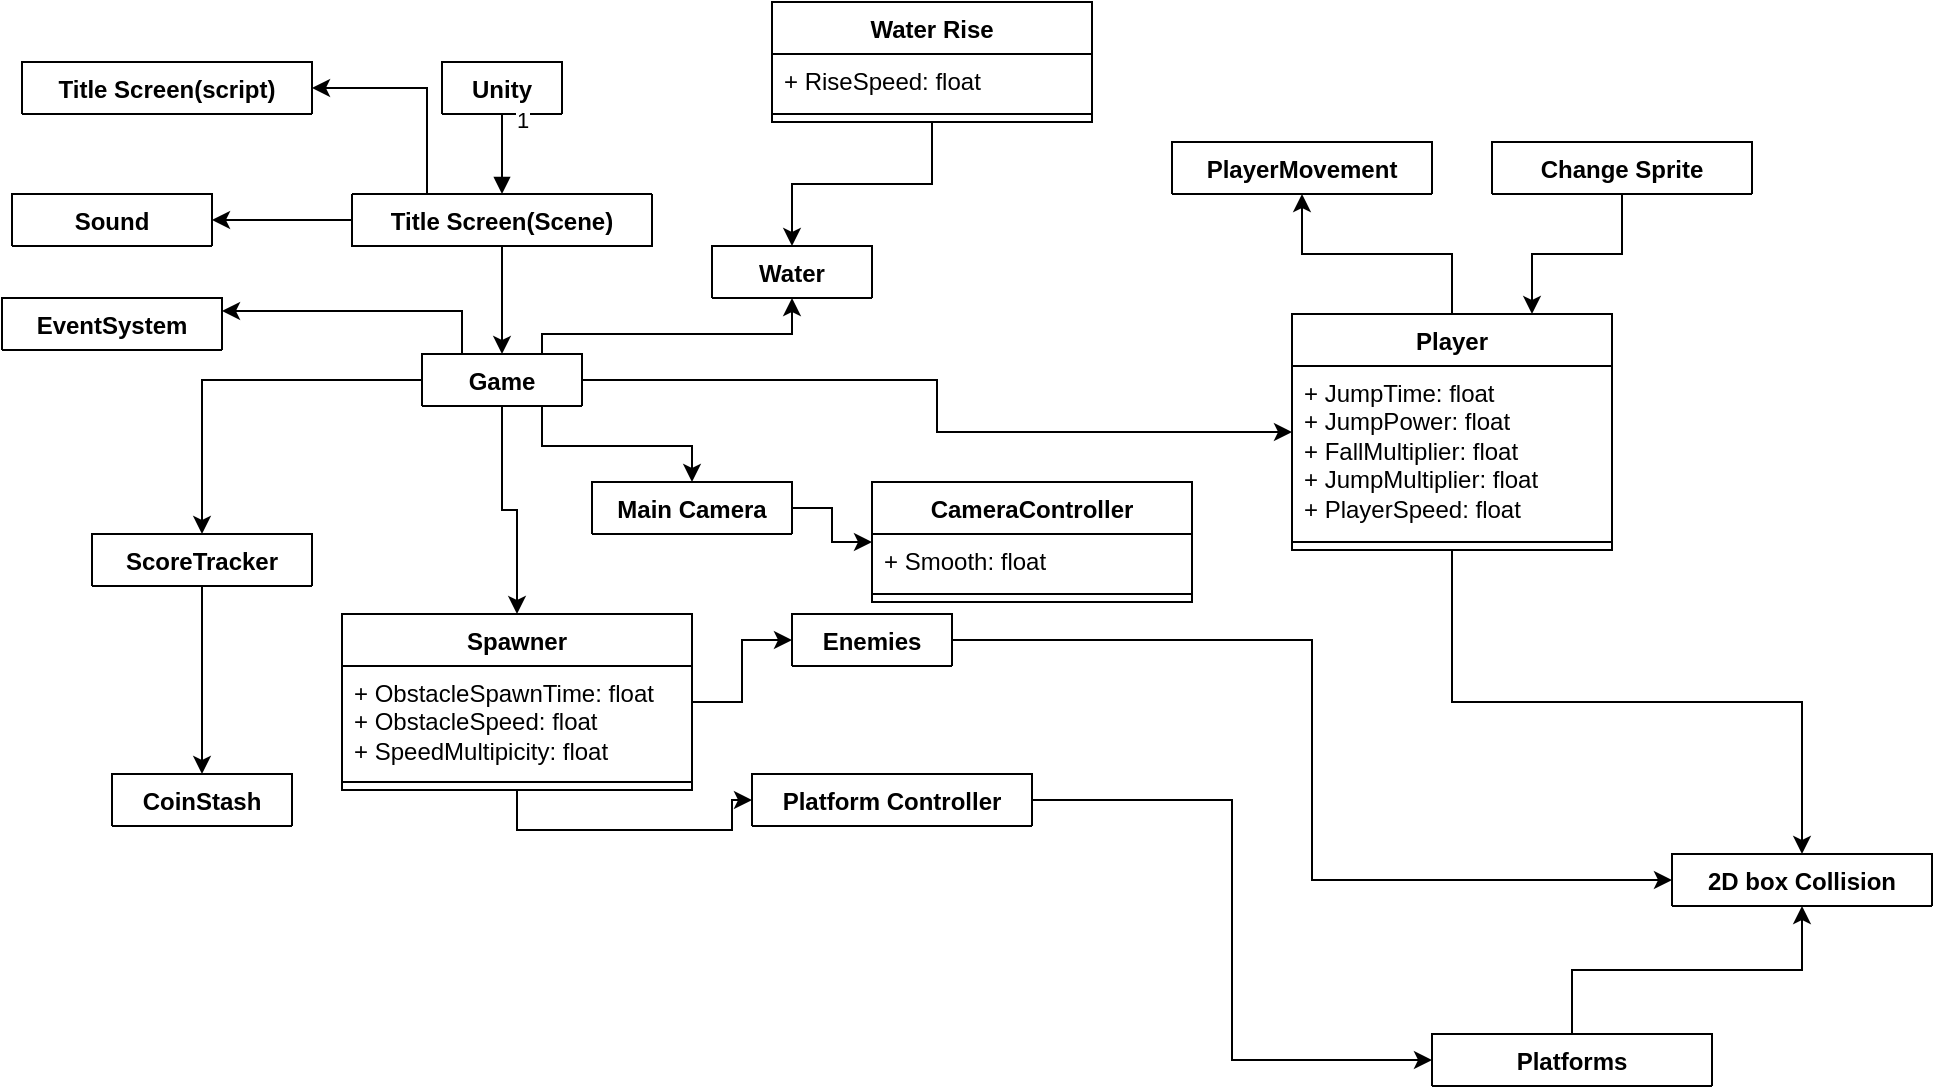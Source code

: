 <mxfile version="24.0.1" type="onedrive">
  <diagram name="Page-1" id="2w7vg5bwMqIUjHdiFem5">
    <mxGraphModel grid="1" page="1" gridSize="10" guides="1" tooltips="1" connect="1" arrows="1" fold="1" pageScale="1" pageWidth="850" pageHeight="1100" math="0" shadow="0">
      <root>
        <mxCell id="0" />
        <mxCell id="1" parent="0" />
        <mxCell id="2BCJGqaNzl7uD9SpwbzM-5" value="Unity" style="swimlane;fontStyle=1;align=center;verticalAlign=top;childLayout=stackLayout;horizontal=1;startSize=26;horizontalStack=0;resizeParent=1;resizeParentMax=0;resizeLast=0;collapsible=1;marginBottom=0;" collapsed="1" vertex="1" parent="1">
          <mxGeometry x="235" y="24" width="60" height="26" as="geometry">
            <mxRectangle x="235" y="24" width="160" height="86" as="alternateBounds" />
          </mxGeometry>
        </mxCell>
        <mxCell id="2BCJGqaNzl7uD9SpwbzM-6" value="+ field: type" style="text;strokeColor=none;fillColor=none;align=left;verticalAlign=top;spacingLeft=4;spacingRight=4;overflow=hidden;rotatable=0;points=[[0,0.5],[1,0.5]];portConstraint=eastwest;" vertex="1" parent="2BCJGqaNzl7uD9SpwbzM-5">
          <mxGeometry y="26" width="160" height="26" as="geometry" />
        </mxCell>
        <mxCell id="2BCJGqaNzl7uD9SpwbzM-7" value="" style="line;strokeWidth=1;fillColor=none;align=left;verticalAlign=middle;spacingTop=-1;spacingLeft=3;spacingRight=3;rotatable=0;labelPosition=right;points=[];portConstraint=eastwest;" vertex="1" parent="2BCJGqaNzl7uD9SpwbzM-5">
          <mxGeometry y="52" width="160" height="8" as="geometry" />
        </mxCell>
        <mxCell id="2BCJGqaNzl7uD9SpwbzM-8" value="+ method(type): type" style="text;strokeColor=none;fillColor=none;align=left;verticalAlign=top;spacingLeft=4;spacingRight=4;overflow=hidden;rotatable=0;points=[[0,0.5],[1,0.5]];portConstraint=eastwest;" vertex="1" parent="2BCJGqaNzl7uD9SpwbzM-5">
          <mxGeometry y="60" width="160" height="26" as="geometry" />
        </mxCell>
        <mxCell id="F0QiSlCeJy2ZY8RC8an7-10" value="CoinStash" style="swimlane;fontStyle=1;align=center;verticalAlign=top;childLayout=stackLayout;horizontal=1;startSize=26;horizontalStack=0;resizeParent=1;resizeParentMax=0;resizeLast=0;collapsible=1;marginBottom=0;whiteSpace=wrap;html=1;" collapsed="1" vertex="1" parent="1">
          <mxGeometry x="70" y="380" width="90" height="26" as="geometry">
            <mxRectangle x="10" y="440" width="160" height="86" as="alternateBounds" />
          </mxGeometry>
        </mxCell>
        <mxCell id="F0QiSlCeJy2ZY8RC8an7-11" value="+ field: type" style="text;strokeColor=none;fillColor=none;align=left;verticalAlign=top;spacingLeft=4;spacingRight=4;overflow=hidden;rotatable=0;points=[[0,0.5],[1,0.5]];portConstraint=eastwest;whiteSpace=wrap;html=1;" vertex="1" parent="F0QiSlCeJy2ZY8RC8an7-10">
          <mxGeometry y="26" width="160" height="26" as="geometry" />
        </mxCell>
        <mxCell id="F0QiSlCeJy2ZY8RC8an7-12" value="" style="line;strokeWidth=1;fillColor=none;align=left;verticalAlign=middle;spacingTop=-1;spacingLeft=3;spacingRight=3;rotatable=0;labelPosition=right;points=[];portConstraint=eastwest;strokeColor=inherit;" vertex="1" parent="F0QiSlCeJy2ZY8RC8an7-10">
          <mxGeometry y="52" width="160" height="8" as="geometry" />
        </mxCell>
        <mxCell id="F0QiSlCeJy2ZY8RC8an7-13" value="+ method(type): type" style="text;strokeColor=none;fillColor=none;align=left;verticalAlign=top;spacingLeft=4;spacingRight=4;overflow=hidden;rotatable=0;points=[[0,0.5],[1,0.5]];portConstraint=eastwest;whiteSpace=wrap;html=1;" vertex="1" parent="F0QiSlCeJy2ZY8RC8an7-10">
          <mxGeometry y="60" width="160" height="26" as="geometry" />
        </mxCell>
        <mxCell id="2BCJGqaNzl7uD9SpwbzM-49" style="edgeStyle=orthogonalEdgeStyle;rounded=0;orthogonalLoop=1;jettySize=auto;html=1;exitX=0.5;exitY=1;exitDx=0;exitDy=0;entryX=0.5;entryY=0;entryDx=0;entryDy=0;" edge="1" parent="1" source="F0QiSlCeJy2ZY8RC8an7-14" target="F0QiSlCeJy2ZY8RC8an7-10">
          <mxGeometry relative="1" as="geometry" />
        </mxCell>
        <mxCell id="F0QiSlCeJy2ZY8RC8an7-14" value="ScoreTracker" style="swimlane;fontStyle=1;align=center;verticalAlign=top;childLayout=stackLayout;horizontal=1;startSize=26;horizontalStack=0;resizeParent=1;resizeParentMax=0;resizeLast=0;collapsible=1;marginBottom=0;whiteSpace=wrap;html=1;" collapsed="1" vertex="1" parent="1">
          <mxGeometry x="60" y="260" width="110" height="26" as="geometry">
            <mxRectangle x="10" y="300" width="160" height="86" as="alternateBounds" />
          </mxGeometry>
        </mxCell>
        <mxCell id="F0QiSlCeJy2ZY8RC8an7-15" value="+ field: type" style="text;strokeColor=none;fillColor=none;align=left;verticalAlign=top;spacingLeft=4;spacingRight=4;overflow=hidden;rotatable=0;points=[[0,0.5],[1,0.5]];portConstraint=eastwest;whiteSpace=wrap;html=1;" vertex="1" parent="F0QiSlCeJy2ZY8RC8an7-14">
          <mxGeometry y="26" width="160" height="26" as="geometry" />
        </mxCell>
        <mxCell id="F0QiSlCeJy2ZY8RC8an7-16" value="" style="line;strokeWidth=1;fillColor=none;align=left;verticalAlign=middle;spacingTop=-1;spacingLeft=3;spacingRight=3;rotatable=0;labelPosition=right;points=[];portConstraint=eastwest;strokeColor=inherit;" vertex="1" parent="F0QiSlCeJy2ZY8RC8an7-14">
          <mxGeometry y="52" width="160" height="8" as="geometry" />
        </mxCell>
        <mxCell id="F0QiSlCeJy2ZY8RC8an7-17" value="+ method(type): type" style="text;strokeColor=none;fillColor=none;align=left;verticalAlign=top;spacingLeft=4;spacingRight=4;overflow=hidden;rotatable=0;points=[[0,0.5],[1,0.5]];portConstraint=eastwest;whiteSpace=wrap;html=1;" vertex="1" parent="F0QiSlCeJy2ZY8RC8an7-14">
          <mxGeometry y="60" width="160" height="26" as="geometry" />
        </mxCell>
        <mxCell id="E0CtjlFcpj9ViMCeEgzV-5" style="edgeStyle=orthogonalEdgeStyle;rounded=0;orthogonalLoop=1;jettySize=auto;html=1;exitX=0.5;exitY=1;exitDx=0;exitDy=0;entryX=0;entryY=0.5;entryDx=0;entryDy=0;" edge="1" parent="1" source="F0QiSlCeJy2ZY8RC8an7-18" target="E0CtjlFcpj9ViMCeEgzV-1">
          <mxGeometry relative="1" as="geometry" />
        </mxCell>
        <mxCell id="E0CtjlFcpj9ViMCeEgzV-7" style="edgeStyle=orthogonalEdgeStyle;rounded=0;orthogonalLoop=1;jettySize=auto;html=1;exitX=1;exitY=0.5;exitDx=0;exitDy=0;entryX=0;entryY=0.5;entryDx=0;entryDy=0;" edge="1" parent="1" source="F0QiSlCeJy2ZY8RC8an7-18" target="2BCJGqaNzl7uD9SpwbzM-38">
          <mxGeometry relative="1" as="geometry" />
        </mxCell>
        <mxCell id="F0QiSlCeJy2ZY8RC8an7-18" value="Spawner" style="swimlane;fontStyle=1;align=center;verticalAlign=top;childLayout=stackLayout;horizontal=1;startSize=26;horizontalStack=0;resizeParent=1;resizeParentMax=0;resizeLast=0;collapsible=1;marginBottom=0;whiteSpace=wrap;html=1;" vertex="1" parent="1">
          <mxGeometry x="185" y="300" width="175" height="88" as="geometry">
            <mxRectangle x="230" y="320" width="70" height="26" as="alternateBounds" />
          </mxGeometry>
        </mxCell>
        <mxCell id="F0QiSlCeJy2ZY8RC8an7-19" value="+ ObstacleSpawnTime: float&lt;div&gt;+ ObstacleSpeed&lt;span style=&quot;background-color: initial;&quot;&gt;: float&lt;/span&gt;&lt;br&gt;&lt;/div&gt;&lt;div&gt;+ SpeedMultipicity&lt;span style=&quot;background-color: initial;&quot;&gt;: float&lt;/span&gt;&lt;br&gt;&lt;/div&gt;" style="text;strokeColor=none;fillColor=none;align=left;verticalAlign=top;spacingLeft=4;spacingRight=4;overflow=hidden;rotatable=0;points=[[0,0.5],[1,0.5]];portConstraint=eastwest;whiteSpace=wrap;html=1;" vertex="1" parent="F0QiSlCeJy2ZY8RC8an7-18">
          <mxGeometry y="26" width="175" height="54" as="geometry" />
        </mxCell>
        <mxCell id="F0QiSlCeJy2ZY8RC8an7-20" value="" style="line;strokeWidth=1;fillColor=none;align=left;verticalAlign=middle;spacingTop=-1;spacingLeft=3;spacingRight=3;rotatable=0;labelPosition=right;points=[];portConstraint=eastwest;strokeColor=inherit;" vertex="1" parent="F0QiSlCeJy2ZY8RC8an7-18">
          <mxGeometry y="80" width="175" height="8" as="geometry" />
        </mxCell>
        <mxCell id="2BCJGqaNzl7uD9SpwbzM-44" style="edgeStyle=orthogonalEdgeStyle;rounded=0;orthogonalLoop=1;jettySize=auto;html=1;exitX=0.5;exitY=0;exitDx=0;exitDy=0;entryX=0.5;entryY=1;entryDx=0;entryDy=0;" edge="1" parent="1" source="F0QiSlCeJy2ZY8RC8an7-22" target="2BCJGqaNzl7uD9SpwbzM-17">
          <mxGeometry relative="1" as="geometry" />
        </mxCell>
        <mxCell id="E0CtjlFcpj9ViMCeEgzV-9" style="edgeStyle=orthogonalEdgeStyle;rounded=0;orthogonalLoop=1;jettySize=auto;html=1;exitX=0.5;exitY=1;exitDx=0;exitDy=0;entryX=0.5;entryY=0;entryDx=0;entryDy=0;" edge="1" parent="1" source="F0QiSlCeJy2ZY8RC8an7-22" target="2BCJGqaNzl7uD9SpwbzM-21">
          <mxGeometry relative="1" as="geometry" />
        </mxCell>
        <mxCell id="F0QiSlCeJy2ZY8RC8an7-22" value="Player" style="swimlane;fontStyle=1;align=center;verticalAlign=top;childLayout=stackLayout;horizontal=1;startSize=26;horizontalStack=0;resizeParent=1;resizeParentMax=0;resizeLast=0;collapsible=1;marginBottom=0;whiteSpace=wrap;html=1;" vertex="1" parent="1">
          <mxGeometry x="660" y="150" width="160" height="118" as="geometry">
            <mxRectangle x="580" y="170" width="90" height="26" as="alternateBounds" />
          </mxGeometry>
        </mxCell>
        <mxCell id="F0QiSlCeJy2ZY8RC8an7-23" value="+ JumpTime: float&lt;div&gt;+ JumpPower&lt;span style=&quot;background-color: initial;&quot;&gt;: float&lt;/span&gt;&lt;br&gt;&lt;/div&gt;&lt;div&gt;+ FallMultiplier: float&lt;div&gt;+ JumpMultiplier&lt;span style=&quot;background-color: initial;&quot;&gt;: float&lt;/span&gt;&lt;br&gt;&lt;/div&gt;&lt;div&gt;+ PlayerSpeed&lt;span style=&quot;background-color: initial;&quot;&gt;: float&lt;/span&gt;&lt;/div&gt;&lt;/div&gt;" style="text;strokeColor=none;fillColor=none;align=left;verticalAlign=top;spacingLeft=4;spacingRight=4;overflow=hidden;rotatable=0;points=[[0,0.5],[1,0.5]];portConstraint=eastwest;whiteSpace=wrap;html=1;" vertex="1" parent="F0QiSlCeJy2ZY8RC8an7-22">
          <mxGeometry y="26" width="160" height="84" as="geometry" />
        </mxCell>
        <mxCell id="F0QiSlCeJy2ZY8RC8an7-24" value="" style="line;strokeWidth=1;fillColor=none;align=left;verticalAlign=middle;spacingTop=-1;spacingLeft=3;spacingRight=3;rotatable=0;labelPosition=right;points=[];portConstraint=eastwest;strokeColor=inherit;" vertex="1" parent="F0QiSlCeJy2ZY8RC8an7-22">
          <mxGeometry y="110" width="160" height="8" as="geometry" />
        </mxCell>
        <mxCell id="2BCJGqaNzl7uD9SpwbzM-17" value="PlayerMovement" style="swimlane;fontStyle=1;align=center;verticalAlign=top;childLayout=stackLayout;horizontal=1;startSize=26;horizontalStack=0;resizeParent=1;resizeParentMax=0;resizeLast=0;collapsible=1;marginBottom=0;" collapsed="1" vertex="1" parent="1">
          <mxGeometry x="600" y="64" width="130" height="26" as="geometry">
            <mxRectangle x="520" y="40" width="160" height="86" as="alternateBounds" />
          </mxGeometry>
        </mxCell>
        <mxCell id="2BCJGqaNzl7uD9SpwbzM-18" value="+ field: type" style="text;strokeColor=none;fillColor=none;align=left;verticalAlign=top;spacingLeft=4;spacingRight=4;overflow=hidden;rotatable=0;points=[[0,0.5],[1,0.5]];portConstraint=eastwest;" vertex="1" parent="2BCJGqaNzl7uD9SpwbzM-17">
          <mxGeometry y="26" width="160" height="26" as="geometry" />
        </mxCell>
        <mxCell id="2BCJGqaNzl7uD9SpwbzM-19" value="" style="line;strokeWidth=1;fillColor=none;align=left;verticalAlign=middle;spacingTop=-1;spacingLeft=3;spacingRight=3;rotatable=0;labelPosition=right;points=[];portConstraint=eastwest;" vertex="1" parent="2BCJGqaNzl7uD9SpwbzM-17">
          <mxGeometry y="52" width="160" height="8" as="geometry" />
        </mxCell>
        <mxCell id="2BCJGqaNzl7uD9SpwbzM-20" value="+ method(type): type" style="text;strokeColor=none;fillColor=none;align=left;verticalAlign=top;spacingLeft=4;spacingRight=4;overflow=hidden;rotatable=0;points=[[0,0.5],[1,0.5]];portConstraint=eastwest;" vertex="1" parent="2BCJGqaNzl7uD9SpwbzM-17">
          <mxGeometry y="60" width="160" height="26" as="geometry" />
        </mxCell>
        <mxCell id="2BCJGqaNzl7uD9SpwbzM-21" value="2D box Collision" style="swimlane;fontStyle=1;align=center;verticalAlign=top;childLayout=stackLayout;horizontal=1;startSize=26;horizontalStack=0;resizeParent=1;resizeParentMax=0;resizeLast=0;collapsible=1;marginBottom=0;" collapsed="1" vertex="1" parent="1">
          <mxGeometry x="850" y="420" width="130" height="26" as="geometry">
            <mxRectangle x="745" y="346" width="160" height="86" as="alternateBounds" />
          </mxGeometry>
        </mxCell>
        <mxCell id="2BCJGqaNzl7uD9SpwbzM-23" value="" style="line;strokeWidth=1;fillColor=none;align=left;verticalAlign=middle;spacingTop=-1;spacingLeft=3;spacingRight=3;rotatable=0;labelPosition=right;points=[];portConstraint=eastwest;" vertex="1" parent="2BCJGqaNzl7uD9SpwbzM-21">
          <mxGeometry y="26" width="160" height="8" as="geometry" />
        </mxCell>
        <mxCell id="2BCJGqaNzl7uD9SpwbzM-22" value="+ field: type" style="text;strokeColor=none;fillColor=none;align=left;verticalAlign=top;spacingLeft=4;spacingRight=4;overflow=hidden;rotatable=0;points=[[0,0.5],[1,0.5]];portConstraint=eastwest;" vertex="1" parent="2BCJGqaNzl7uD9SpwbzM-21">
          <mxGeometry y="34" width="160" height="26" as="geometry" />
        </mxCell>
        <mxCell id="2BCJGqaNzl7uD9SpwbzM-24" value="+ method(type): type" style="text;strokeColor=none;fillColor=none;align=left;verticalAlign=top;spacingLeft=4;spacingRight=4;overflow=hidden;rotatable=0;points=[[0,0.5],[1,0.5]];portConstraint=eastwest;" vertex="1" parent="2BCJGqaNzl7uD9SpwbzM-21">
          <mxGeometry y="60" width="160" height="26" as="geometry" />
        </mxCell>
        <mxCell id="2BCJGqaNzl7uD9SpwbzM-51" style="edgeStyle=orthogonalEdgeStyle;rounded=0;orthogonalLoop=1;jettySize=auto;html=1;exitX=0;exitY=0.5;exitDx=0;exitDy=0;entryX=0.5;entryY=0;entryDx=0;entryDy=0;" edge="1" parent="1" source="F0QiSlCeJy2ZY8RC8an7-26" target="F0QiSlCeJy2ZY8RC8an7-14">
          <mxGeometry relative="1" as="geometry" />
        </mxCell>
        <mxCell id="2BCJGqaNzl7uD9SpwbzM-52" style="edgeStyle=orthogonalEdgeStyle;rounded=0;orthogonalLoop=1;jettySize=auto;html=1;exitX=0.5;exitY=1;exitDx=0;exitDy=0;entryX=0.5;entryY=0;entryDx=0;entryDy=0;" edge="1" parent="1" source="F0QiSlCeJy2ZY8RC8an7-26" target="F0QiSlCeJy2ZY8RC8an7-18">
          <mxGeometry relative="1" as="geometry" />
        </mxCell>
        <mxCell id="E0CtjlFcpj9ViMCeEgzV-29" style="edgeStyle=orthogonalEdgeStyle;rounded=0;orthogonalLoop=1;jettySize=auto;html=1;exitX=0.75;exitY=0;exitDx=0;exitDy=0;entryX=0.5;entryY=1;entryDx=0;entryDy=0;" edge="1" parent="1" source="F0QiSlCeJy2ZY8RC8an7-26" target="E0CtjlFcpj9ViMCeEgzV-18">
          <mxGeometry relative="1" as="geometry">
            <Array as="points">
              <mxPoint x="285" y="160" />
              <mxPoint x="410" y="160" />
            </Array>
          </mxGeometry>
        </mxCell>
        <mxCell id="E0CtjlFcpj9ViMCeEgzV-48" style="edgeStyle=orthogonalEdgeStyle;rounded=0;orthogonalLoop=1;jettySize=auto;html=1;exitX=0.75;exitY=1;exitDx=0;exitDy=0;" edge="1" parent="1" source="F0QiSlCeJy2ZY8RC8an7-26" target="E0CtjlFcpj9ViMCeEgzV-41">
          <mxGeometry relative="1" as="geometry">
            <Array as="points">
              <mxPoint x="285" y="216" />
              <mxPoint x="360" y="216" />
            </Array>
          </mxGeometry>
        </mxCell>
        <mxCell id="E0CtjlFcpj9ViMCeEgzV-53" style="edgeStyle=orthogonalEdgeStyle;rounded=0;orthogonalLoop=1;jettySize=auto;html=1;exitX=0.25;exitY=0;exitDx=0;exitDy=0;entryX=1;entryY=0.25;entryDx=0;entryDy=0;" edge="1" parent="1" source="F0QiSlCeJy2ZY8RC8an7-26" target="E0CtjlFcpj9ViMCeEgzV-49">
          <mxGeometry relative="1" as="geometry" />
        </mxCell>
        <mxCell id="F0QiSlCeJy2ZY8RC8an7-26" value="Game" style="swimlane;fontStyle=1;align=center;verticalAlign=top;childLayout=stackLayout;horizontal=1;startSize=26;horizontalStack=0;resizeParent=1;resizeParentMax=0;resizeLast=0;collapsible=1;marginBottom=0;whiteSpace=wrap;html=1;" collapsed="1" vertex="1" parent="1">
          <mxGeometry x="225" y="170" width="80" height="26" as="geometry">
            <mxRectangle x="225" y="170" width="160" height="86" as="alternateBounds" />
          </mxGeometry>
        </mxCell>
        <mxCell id="F0QiSlCeJy2ZY8RC8an7-27" value="+ field: type" style="text;strokeColor=none;fillColor=none;align=left;verticalAlign=top;spacingLeft=4;spacingRight=4;overflow=hidden;rotatable=0;points=[[0,0.5],[1,0.5]];portConstraint=eastwest;whiteSpace=wrap;html=1;" vertex="1" parent="F0QiSlCeJy2ZY8RC8an7-26">
          <mxGeometry y="26" width="160" height="26" as="geometry" />
        </mxCell>
        <mxCell id="F0QiSlCeJy2ZY8RC8an7-28" value="" style="line;strokeWidth=1;fillColor=none;align=left;verticalAlign=middle;spacingTop=-1;spacingLeft=3;spacingRight=3;rotatable=0;labelPosition=right;points=[];portConstraint=eastwest;strokeColor=inherit;" vertex="1" parent="F0QiSlCeJy2ZY8RC8an7-26">
          <mxGeometry y="52" width="160" height="8" as="geometry" />
        </mxCell>
        <mxCell id="F0QiSlCeJy2ZY8RC8an7-29" value="+ method(type): type" style="text;strokeColor=none;fillColor=none;align=left;verticalAlign=top;spacingLeft=4;spacingRight=4;overflow=hidden;rotatable=0;points=[[0,0.5],[1,0.5]];portConstraint=eastwest;whiteSpace=wrap;html=1;" vertex="1" parent="F0QiSlCeJy2ZY8RC8an7-26">
          <mxGeometry y="60" width="160" height="26" as="geometry" />
        </mxCell>
        <mxCell id="2BCJGqaNzl7uD9SpwbzM-43" style="edgeStyle=orthogonalEdgeStyle;rounded=0;orthogonalLoop=1;jettySize=auto;html=1;exitX=1;exitY=0.5;exitDx=0;exitDy=0;" edge="1" parent="1" source="F0QiSlCeJy2ZY8RC8an7-26" target="F0QiSlCeJy2ZY8RC8an7-22">
          <mxGeometry relative="1" as="geometry" />
        </mxCell>
        <mxCell id="2BCJGqaNzl7uD9SpwbzM-50" style="edgeStyle=orthogonalEdgeStyle;rounded=0;orthogonalLoop=1;jettySize=auto;html=1;exitX=0.5;exitY=1;exitDx=0;exitDy=0;entryX=0.5;entryY=0;entryDx=0;entryDy=0;" edge="1" parent="1" source="2BCJGqaNzl7uD9SpwbzM-25" target="F0QiSlCeJy2ZY8RC8an7-26">
          <mxGeometry relative="1" as="geometry" />
        </mxCell>
        <mxCell id="F0QiSlCeJy2ZY8RC8an7-55" style="edgeStyle=orthogonalEdgeStyle;rounded=0;orthogonalLoop=1;jettySize=auto;html=1;entryX=1;entryY=0.5;entryDx=0;entryDy=0;" edge="1" parent="1" source="2BCJGqaNzl7uD9SpwbzM-25" target="2BCJGqaNzl7uD9SpwbzM-34">
          <mxGeometry relative="1" as="geometry" />
        </mxCell>
        <mxCell id="E0CtjlFcpj9ViMCeEgzV-58" style="edgeStyle=orthogonalEdgeStyle;rounded=0;orthogonalLoop=1;jettySize=auto;html=1;exitX=0.25;exitY=0;exitDx=0;exitDy=0;entryX=1;entryY=0.5;entryDx=0;entryDy=0;" edge="1" parent="1" source="2BCJGqaNzl7uD9SpwbzM-25" target="E0CtjlFcpj9ViMCeEgzV-54">
          <mxGeometry relative="1" as="geometry" />
        </mxCell>
        <mxCell id="2BCJGqaNzl7uD9SpwbzM-25" value="Title Screen(Scene)" style="swimlane;fontStyle=1;align=center;verticalAlign=top;childLayout=stackLayout;horizontal=1;startSize=0;horizontalStack=0;resizeParent=1;resizeParentMax=0;resizeLast=0;collapsible=1;marginBottom=0;" collapsed="1" vertex="1" parent="1">
          <mxGeometry x="190" y="90" width="150" height="26" as="geometry">
            <mxRectangle x="180" y="160" width="160" height="86" as="alternateBounds" />
          </mxGeometry>
        </mxCell>
        <mxCell id="2BCJGqaNzl7uD9SpwbzM-26" value="+ field: type" style="text;strokeColor=none;fillColor=none;align=left;verticalAlign=top;spacingLeft=4;spacingRight=4;overflow=hidden;rotatable=0;points=[[0,0.5],[1,0.5]];portConstraint=eastwest;" vertex="1" parent="2BCJGqaNzl7uD9SpwbzM-25">
          <mxGeometry y="26" width="160" height="26" as="geometry" />
        </mxCell>
        <mxCell id="2BCJGqaNzl7uD9SpwbzM-27" value="" style="line;strokeWidth=1;fillColor=none;align=left;verticalAlign=middle;spacingTop=-1;spacingLeft=3;spacingRight=3;rotatable=0;labelPosition=right;points=[];portConstraint=eastwest;" vertex="1" parent="2BCJGqaNzl7uD9SpwbzM-25">
          <mxGeometry y="52" width="160" height="8" as="geometry" />
        </mxCell>
        <mxCell id="2BCJGqaNzl7uD9SpwbzM-28" value="+ method(type): type" style="text;strokeColor=none;fillColor=none;align=left;verticalAlign=top;spacingLeft=4;spacingRight=4;overflow=hidden;rotatable=0;points=[[0,0.5],[1,0.5]];portConstraint=eastwest;" vertex="1" parent="2BCJGqaNzl7uD9SpwbzM-25">
          <mxGeometry y="60" width="160" height="26" as="geometry" />
        </mxCell>
        <mxCell id="2BCJGqaNzl7uD9SpwbzM-29" value="" style="endArrow=block;endFill=1;html=1;edgeStyle=orthogonalEdgeStyle;align=left;verticalAlign=top;rounded=0;exitX=0.5;exitY=1;exitDx=0;exitDy=0;entryX=0.5;entryY=0;entryDx=0;entryDy=0;" edge="1" parent="1" source="2BCJGqaNzl7uD9SpwbzM-5" target="2BCJGqaNzl7uD9SpwbzM-25">
          <mxGeometry x="-1" relative="1" as="geometry">
            <mxPoint x="90" y="90" as="sourcePoint" />
            <mxPoint x="70" y="130" as="targetPoint" />
          </mxGeometry>
        </mxCell>
        <mxCell id="2BCJGqaNzl7uD9SpwbzM-32" value="1" style="edgeLabel;html=1;align=center;verticalAlign=middle;resizable=0;points=[];" connectable="0" vertex="1" parent="2BCJGqaNzl7uD9SpwbzM-29">
          <mxGeometry x="-0.882" y="-1" relative="1" as="geometry">
            <mxPoint x="11" as="offset" />
          </mxGeometry>
        </mxCell>
        <mxCell id="2BCJGqaNzl7uD9SpwbzM-34" value="Sound" style="swimlane;fontStyle=1;align=center;verticalAlign=top;childLayout=stackLayout;horizontal=1;startSize=26;horizontalStack=0;resizeParent=1;resizeParentMax=0;resizeLast=0;collapsible=1;marginBottom=0;" collapsed="1" vertex="1" parent="1">
          <mxGeometry x="20" y="90" width="100" height="26" as="geometry">
            <mxRectangle x="600" y="290" width="160" height="86" as="alternateBounds" />
          </mxGeometry>
        </mxCell>
        <mxCell id="2BCJGqaNzl7uD9SpwbzM-35" value="+ field: type" style="text;strokeColor=none;fillColor=none;align=left;verticalAlign=top;spacingLeft=4;spacingRight=4;overflow=hidden;rotatable=0;points=[[0,0.5],[1,0.5]];portConstraint=eastwest;" vertex="1" parent="2BCJGqaNzl7uD9SpwbzM-34">
          <mxGeometry y="26" width="160" height="26" as="geometry" />
        </mxCell>
        <mxCell id="2BCJGqaNzl7uD9SpwbzM-36" value="" style="line;strokeWidth=1;fillColor=none;align=left;verticalAlign=middle;spacingTop=-1;spacingLeft=3;spacingRight=3;rotatable=0;labelPosition=right;points=[];portConstraint=eastwest;" vertex="1" parent="2BCJGqaNzl7uD9SpwbzM-34">
          <mxGeometry y="52" width="160" height="8" as="geometry" />
        </mxCell>
        <mxCell id="2BCJGqaNzl7uD9SpwbzM-37" value="+ method(type): type" style="text;strokeColor=none;fillColor=none;align=left;verticalAlign=top;spacingLeft=4;spacingRight=4;overflow=hidden;rotatable=0;points=[[0,0.5],[1,0.5]];portConstraint=eastwest;" vertex="1" parent="2BCJGqaNzl7uD9SpwbzM-34">
          <mxGeometry y="60" width="160" height="26" as="geometry" />
        </mxCell>
        <mxCell id="E0CtjlFcpj9ViMCeEgzV-8" style="edgeStyle=orthogonalEdgeStyle;rounded=0;orthogonalLoop=1;jettySize=auto;html=1;exitX=1;exitY=0.5;exitDx=0;exitDy=0;entryX=0;entryY=0.5;entryDx=0;entryDy=0;" edge="1" parent="1" source="2BCJGqaNzl7uD9SpwbzM-38" target="2BCJGqaNzl7uD9SpwbzM-21">
          <mxGeometry relative="1" as="geometry" />
        </mxCell>
        <mxCell id="2BCJGqaNzl7uD9SpwbzM-38" value="Enemies" style="swimlane;fontStyle=1;align=center;verticalAlign=top;childLayout=stackLayout;horizontal=1;startSize=26;horizontalStack=0;resizeParent=1;resizeParentMax=0;resizeLast=0;collapsible=1;marginBottom=0;" collapsed="1" vertex="1" parent="1">
          <mxGeometry x="410" y="300" width="80" height="26" as="geometry">
            <mxRectangle x="330" y="420" width="160" height="86" as="alternateBounds" />
          </mxGeometry>
        </mxCell>
        <mxCell id="2BCJGqaNzl7uD9SpwbzM-39" value="+ field: type" style="text;strokeColor=none;fillColor=none;align=left;verticalAlign=top;spacingLeft=4;spacingRight=4;overflow=hidden;rotatable=0;points=[[0,0.5],[1,0.5]];portConstraint=eastwest;" vertex="1" parent="2BCJGqaNzl7uD9SpwbzM-38">
          <mxGeometry y="26" width="160" height="26" as="geometry" />
        </mxCell>
        <mxCell id="2BCJGqaNzl7uD9SpwbzM-40" value="" style="line;strokeWidth=1;fillColor=none;align=left;verticalAlign=middle;spacingTop=-1;spacingLeft=3;spacingRight=3;rotatable=0;labelPosition=right;points=[];portConstraint=eastwest;" vertex="1" parent="2BCJGqaNzl7uD9SpwbzM-38">
          <mxGeometry y="52" width="160" height="8" as="geometry" />
        </mxCell>
        <mxCell id="2BCJGqaNzl7uD9SpwbzM-41" value="+ method(type): type" style="text;strokeColor=none;fillColor=none;align=left;verticalAlign=top;spacingLeft=4;spacingRight=4;overflow=hidden;rotatable=0;points=[[0,0.5],[1,0.5]];portConstraint=eastwest;" vertex="1" parent="2BCJGqaNzl7uD9SpwbzM-38">
          <mxGeometry y="60" width="160" height="26" as="geometry" />
        </mxCell>
        <mxCell id="F0QiSlCeJy2ZY8RC8an7-34" style="edgeStyle=orthogonalEdgeStyle;rounded=0;orthogonalLoop=1;jettySize=auto;html=1;exitX=0.5;exitY=1;exitDx=0;exitDy=0;" edge="1" parent="1">
          <mxGeometry relative="1" as="geometry">
            <mxPoint x="665" y="416" as="sourcePoint" />
            <mxPoint x="665" y="416" as="targetPoint" />
          </mxGeometry>
        </mxCell>
        <mxCell id="E0CtjlFcpj9ViMCeEgzV-34" style="edgeStyle=orthogonalEdgeStyle;rounded=0;orthogonalLoop=1;jettySize=auto;html=1;exitX=1;exitY=0.5;exitDx=0;exitDy=0;entryX=0;entryY=0.5;entryDx=0;entryDy=0;" edge="1" parent="1" source="E0CtjlFcpj9ViMCeEgzV-1" target="E0CtjlFcpj9ViMCeEgzV-30">
          <mxGeometry relative="1" as="geometry" />
        </mxCell>
        <mxCell id="E0CtjlFcpj9ViMCeEgzV-1" value="Platform Controller" style="swimlane;fontStyle=1;align=center;verticalAlign=top;childLayout=stackLayout;horizontal=1;startSize=26;horizontalStack=0;resizeParent=1;resizeParentMax=0;resizeLast=0;collapsible=1;marginBottom=0;" collapsed="1" vertex="1" parent="1">
          <mxGeometry x="390" y="380" width="140" height="26" as="geometry">
            <mxRectangle x="600" y="290" width="160" height="86" as="alternateBounds" />
          </mxGeometry>
        </mxCell>
        <mxCell id="E0CtjlFcpj9ViMCeEgzV-2" value="+ field: type" style="text;strokeColor=none;fillColor=none;align=left;verticalAlign=top;spacingLeft=4;spacingRight=4;overflow=hidden;rotatable=0;points=[[0,0.5],[1,0.5]];portConstraint=eastwest;" vertex="1" parent="E0CtjlFcpj9ViMCeEgzV-1">
          <mxGeometry y="26" width="160" height="26" as="geometry" />
        </mxCell>
        <mxCell id="E0CtjlFcpj9ViMCeEgzV-3" value="" style="line;strokeWidth=1;fillColor=none;align=left;verticalAlign=middle;spacingTop=-1;spacingLeft=3;spacingRight=3;rotatable=0;labelPosition=right;points=[];portConstraint=eastwest;" vertex="1" parent="E0CtjlFcpj9ViMCeEgzV-1">
          <mxGeometry y="52" width="160" height="8" as="geometry" />
        </mxCell>
        <mxCell id="E0CtjlFcpj9ViMCeEgzV-4" value="+ method(type): type" style="text;strokeColor=none;fillColor=none;align=left;verticalAlign=top;spacingLeft=4;spacingRight=4;overflow=hidden;rotatable=0;points=[[0,0.5],[1,0.5]];portConstraint=eastwest;" vertex="1" parent="E0CtjlFcpj9ViMCeEgzV-1">
          <mxGeometry y="60" width="160" height="26" as="geometry" />
        </mxCell>
        <mxCell id="E0CtjlFcpj9ViMCeEgzV-10" value="CameraController" style="swimlane;fontStyle=1;align=center;verticalAlign=top;childLayout=stackLayout;horizontal=1;startSize=26;horizontalStack=0;resizeParent=1;resizeParentMax=0;resizeLast=0;collapsible=1;marginBottom=0;" vertex="1" parent="1">
          <mxGeometry x="450" y="234" width="160" height="60" as="geometry">
            <mxRectangle x="450" y="234" width="130" height="26" as="alternateBounds" />
          </mxGeometry>
        </mxCell>
        <mxCell id="E0CtjlFcpj9ViMCeEgzV-11" value="+ Smooth: float" style="text;strokeColor=none;fillColor=none;align=left;verticalAlign=top;spacingLeft=4;spacingRight=4;overflow=hidden;rotatable=0;points=[[0,0.5],[1,0.5]];portConstraint=eastwest;" vertex="1" parent="E0CtjlFcpj9ViMCeEgzV-10">
          <mxGeometry y="26" width="160" height="26" as="geometry" />
        </mxCell>
        <mxCell id="E0CtjlFcpj9ViMCeEgzV-12" value="" style="line;strokeWidth=1;fillColor=none;align=left;verticalAlign=middle;spacingTop=-1;spacingLeft=3;spacingRight=3;rotatable=0;labelPosition=right;points=[];portConstraint=eastwest;" vertex="1" parent="E0CtjlFcpj9ViMCeEgzV-10">
          <mxGeometry y="52" width="160" height="8" as="geometry" />
        </mxCell>
        <mxCell id="E0CtjlFcpj9ViMCeEgzV-18" value="Water" style="swimlane;fontStyle=1;align=center;verticalAlign=top;childLayout=stackLayout;horizontal=1;startSize=26;horizontalStack=0;resizeParent=1;resizeParentMax=0;resizeLast=0;collapsible=1;marginBottom=0;" collapsed="1" vertex="1" parent="1">
          <mxGeometry x="370" y="116" width="80" height="26" as="geometry">
            <mxRectangle x="330" y="420" width="160" height="86" as="alternateBounds" />
          </mxGeometry>
        </mxCell>
        <mxCell id="E0CtjlFcpj9ViMCeEgzV-19" value="+ field: type" style="text;strokeColor=none;fillColor=none;align=left;verticalAlign=top;spacingLeft=4;spacingRight=4;overflow=hidden;rotatable=0;points=[[0,0.5],[1,0.5]];portConstraint=eastwest;" vertex="1" parent="E0CtjlFcpj9ViMCeEgzV-18">
          <mxGeometry y="26" width="160" height="26" as="geometry" />
        </mxCell>
        <mxCell id="E0CtjlFcpj9ViMCeEgzV-20" value="" style="line;strokeWidth=1;fillColor=none;align=left;verticalAlign=middle;spacingTop=-1;spacingLeft=3;spacingRight=3;rotatable=0;labelPosition=right;points=[];portConstraint=eastwest;" vertex="1" parent="E0CtjlFcpj9ViMCeEgzV-18">
          <mxGeometry y="52" width="160" height="8" as="geometry" />
        </mxCell>
        <mxCell id="E0CtjlFcpj9ViMCeEgzV-21" value="+ method(type): type" style="text;strokeColor=none;fillColor=none;align=left;verticalAlign=top;spacingLeft=4;spacingRight=4;overflow=hidden;rotatable=0;points=[[0,0.5],[1,0.5]];portConstraint=eastwest;" vertex="1" parent="E0CtjlFcpj9ViMCeEgzV-18">
          <mxGeometry y="60" width="160" height="26" as="geometry" />
        </mxCell>
        <mxCell id="E0CtjlFcpj9ViMCeEgzV-26" style="edgeStyle=orthogonalEdgeStyle;rounded=0;orthogonalLoop=1;jettySize=auto;html=1;exitX=0.5;exitY=1;exitDx=0;exitDy=0;entryX=0.5;entryY=0;entryDx=0;entryDy=0;" edge="1" parent="1" source="E0CtjlFcpj9ViMCeEgzV-22" target="E0CtjlFcpj9ViMCeEgzV-18">
          <mxGeometry relative="1" as="geometry" />
        </mxCell>
        <mxCell id="E0CtjlFcpj9ViMCeEgzV-22" value="Water Rise" style="swimlane;fontStyle=1;align=center;verticalAlign=top;childLayout=stackLayout;horizontal=1;startSize=26;horizontalStack=0;resizeParent=1;resizeParentMax=0;resizeLast=0;collapsible=1;marginBottom=0;" vertex="1" parent="1">
          <mxGeometry x="400" y="-6" width="160" height="60" as="geometry">
            <mxRectangle x="370" y="50" width="80" height="26" as="alternateBounds" />
          </mxGeometry>
        </mxCell>
        <mxCell id="E0CtjlFcpj9ViMCeEgzV-23" value="+ RiseSpeed: float" style="text;strokeColor=none;fillColor=none;align=left;verticalAlign=top;spacingLeft=4;spacingRight=4;overflow=hidden;rotatable=0;points=[[0,0.5],[1,0.5]];portConstraint=eastwest;" vertex="1" parent="E0CtjlFcpj9ViMCeEgzV-22">
          <mxGeometry y="26" width="160" height="26" as="geometry" />
        </mxCell>
        <mxCell id="E0CtjlFcpj9ViMCeEgzV-24" value="" style="line;strokeWidth=1;fillColor=none;align=left;verticalAlign=middle;spacingTop=-1;spacingLeft=3;spacingRight=3;rotatable=0;labelPosition=right;points=[];portConstraint=eastwest;" vertex="1" parent="E0CtjlFcpj9ViMCeEgzV-22">
          <mxGeometry y="52" width="160" height="8" as="geometry" />
        </mxCell>
        <mxCell id="E0CtjlFcpj9ViMCeEgzV-60" style="edgeStyle=orthogonalEdgeStyle;rounded=0;orthogonalLoop=1;jettySize=auto;html=1;exitX=0.5;exitY=0;exitDx=0;exitDy=0;entryX=0.5;entryY=1;entryDx=0;entryDy=0;" edge="1" parent="1" source="E0CtjlFcpj9ViMCeEgzV-30" target="2BCJGqaNzl7uD9SpwbzM-21">
          <mxGeometry relative="1" as="geometry" />
        </mxCell>
        <mxCell id="E0CtjlFcpj9ViMCeEgzV-30" value="Platforms" style="swimlane;fontStyle=1;align=center;verticalAlign=top;childLayout=stackLayout;horizontal=1;startSize=26;horizontalStack=0;resizeParent=1;resizeParentMax=0;resizeLast=0;collapsible=1;marginBottom=0;" collapsed="1" vertex="1" parent="1">
          <mxGeometry x="730" y="510" width="140" height="26" as="geometry">
            <mxRectangle x="730" y="510" width="160" height="86" as="alternateBounds" />
          </mxGeometry>
        </mxCell>
        <mxCell id="E0CtjlFcpj9ViMCeEgzV-31" value="+ field: type" style="text;strokeColor=none;fillColor=none;align=left;verticalAlign=top;spacingLeft=4;spacingRight=4;overflow=hidden;rotatable=0;points=[[0,0.5],[1,0.5]];portConstraint=eastwest;" vertex="1" parent="E0CtjlFcpj9ViMCeEgzV-30">
          <mxGeometry y="26" width="160" height="26" as="geometry" />
        </mxCell>
        <mxCell id="E0CtjlFcpj9ViMCeEgzV-32" value="" style="line;strokeWidth=1;fillColor=none;align=left;verticalAlign=middle;spacingTop=-1;spacingLeft=3;spacingRight=3;rotatable=0;labelPosition=right;points=[];portConstraint=eastwest;" vertex="1" parent="E0CtjlFcpj9ViMCeEgzV-30">
          <mxGeometry y="52" width="160" height="8" as="geometry" />
        </mxCell>
        <mxCell id="E0CtjlFcpj9ViMCeEgzV-33" value="+ method(type): type" style="text;strokeColor=none;fillColor=none;align=left;verticalAlign=top;spacingLeft=4;spacingRight=4;overflow=hidden;rotatable=0;points=[[0,0.5],[1,0.5]];portConstraint=eastwest;" vertex="1" parent="E0CtjlFcpj9ViMCeEgzV-30">
          <mxGeometry y="60" width="160" height="26" as="geometry" />
        </mxCell>
        <mxCell id="E0CtjlFcpj9ViMCeEgzV-40" style="edgeStyle=orthogonalEdgeStyle;rounded=0;orthogonalLoop=1;jettySize=auto;html=1;exitX=0.5;exitY=1;exitDx=0;exitDy=0;entryX=0.75;entryY=0;entryDx=0;entryDy=0;" edge="1" parent="1" source="E0CtjlFcpj9ViMCeEgzV-36" target="F0QiSlCeJy2ZY8RC8an7-22">
          <mxGeometry relative="1" as="geometry" />
        </mxCell>
        <mxCell id="E0CtjlFcpj9ViMCeEgzV-36" value="Change Sprite" style="swimlane;fontStyle=1;align=center;verticalAlign=top;childLayout=stackLayout;horizontal=1;startSize=26;horizontalStack=0;resizeParent=1;resizeParentMax=0;resizeLast=0;collapsible=1;marginBottom=0;" collapsed="1" vertex="1" parent="1">
          <mxGeometry x="760" y="64" width="130" height="26" as="geometry">
            <mxRectangle x="520" y="40" width="160" height="86" as="alternateBounds" />
          </mxGeometry>
        </mxCell>
        <mxCell id="E0CtjlFcpj9ViMCeEgzV-37" value="+ field: type" style="text;strokeColor=none;fillColor=none;align=left;verticalAlign=top;spacingLeft=4;spacingRight=4;overflow=hidden;rotatable=0;points=[[0,0.5],[1,0.5]];portConstraint=eastwest;" vertex="1" parent="E0CtjlFcpj9ViMCeEgzV-36">
          <mxGeometry y="26" width="160" height="26" as="geometry" />
        </mxCell>
        <mxCell id="E0CtjlFcpj9ViMCeEgzV-38" value="" style="line;strokeWidth=1;fillColor=none;align=left;verticalAlign=middle;spacingTop=-1;spacingLeft=3;spacingRight=3;rotatable=0;labelPosition=right;points=[];portConstraint=eastwest;" vertex="1" parent="E0CtjlFcpj9ViMCeEgzV-36">
          <mxGeometry y="52" width="160" height="8" as="geometry" />
        </mxCell>
        <mxCell id="E0CtjlFcpj9ViMCeEgzV-39" value="+ method(type): type" style="text;strokeColor=none;fillColor=none;align=left;verticalAlign=top;spacingLeft=4;spacingRight=4;overflow=hidden;rotatable=0;points=[[0,0.5],[1,0.5]];portConstraint=eastwest;" vertex="1" parent="E0CtjlFcpj9ViMCeEgzV-36">
          <mxGeometry y="60" width="160" height="26" as="geometry" />
        </mxCell>
        <mxCell id="E0CtjlFcpj9ViMCeEgzV-47" style="edgeStyle=orthogonalEdgeStyle;rounded=0;orthogonalLoop=1;jettySize=auto;html=1;exitX=1;exitY=0.5;exitDx=0;exitDy=0;entryX=0;entryY=0.5;entryDx=0;entryDy=0;" edge="1" parent="1" source="E0CtjlFcpj9ViMCeEgzV-41" target="E0CtjlFcpj9ViMCeEgzV-10">
          <mxGeometry relative="1" as="geometry" />
        </mxCell>
        <mxCell id="E0CtjlFcpj9ViMCeEgzV-41" value="Main Camera" style="swimlane;fontStyle=1;align=center;verticalAlign=top;childLayout=stackLayout;horizontal=1;startSize=26;horizontalStack=0;resizeParent=1;resizeParentMax=0;resizeLast=0;collapsible=1;marginBottom=0;" collapsed="1" vertex="1" parent="1">
          <mxGeometry x="310" y="234" width="100" height="26" as="geometry">
            <mxRectangle x="330" y="420" width="160" height="86" as="alternateBounds" />
          </mxGeometry>
        </mxCell>
        <mxCell id="E0CtjlFcpj9ViMCeEgzV-42" value="+ field: type" style="text;strokeColor=none;fillColor=none;align=left;verticalAlign=top;spacingLeft=4;spacingRight=4;overflow=hidden;rotatable=0;points=[[0,0.5],[1,0.5]];portConstraint=eastwest;" vertex="1" parent="E0CtjlFcpj9ViMCeEgzV-41">
          <mxGeometry y="26" width="160" height="26" as="geometry" />
        </mxCell>
        <mxCell id="E0CtjlFcpj9ViMCeEgzV-43" value="" style="line;strokeWidth=1;fillColor=none;align=left;verticalAlign=middle;spacingTop=-1;spacingLeft=3;spacingRight=3;rotatable=0;labelPosition=right;points=[];portConstraint=eastwest;" vertex="1" parent="E0CtjlFcpj9ViMCeEgzV-41">
          <mxGeometry y="52" width="160" height="8" as="geometry" />
        </mxCell>
        <mxCell id="E0CtjlFcpj9ViMCeEgzV-44" value="+ method(type): type" style="text;strokeColor=none;fillColor=none;align=left;verticalAlign=top;spacingLeft=4;spacingRight=4;overflow=hidden;rotatable=0;points=[[0,0.5],[1,0.5]];portConstraint=eastwest;" vertex="1" parent="E0CtjlFcpj9ViMCeEgzV-41">
          <mxGeometry y="60" width="160" height="26" as="geometry" />
        </mxCell>
        <mxCell id="E0CtjlFcpj9ViMCeEgzV-49" value="EventSystem" style="swimlane;fontStyle=1;align=center;verticalAlign=top;childLayout=stackLayout;horizontal=1;startSize=26;horizontalStack=0;resizeParent=1;resizeParentMax=0;resizeLast=0;collapsible=1;marginBottom=0;whiteSpace=wrap;html=1;" collapsed="1" vertex="1" parent="1">
          <mxGeometry x="15" y="142" width="110" height="26" as="geometry">
            <mxRectangle x="10" y="300" width="160" height="86" as="alternateBounds" />
          </mxGeometry>
        </mxCell>
        <mxCell id="E0CtjlFcpj9ViMCeEgzV-50" value="+ field: type" style="text;strokeColor=none;fillColor=none;align=left;verticalAlign=top;spacingLeft=4;spacingRight=4;overflow=hidden;rotatable=0;points=[[0,0.5],[1,0.5]];portConstraint=eastwest;whiteSpace=wrap;html=1;" vertex="1" parent="E0CtjlFcpj9ViMCeEgzV-49">
          <mxGeometry y="26" width="160" height="26" as="geometry" />
        </mxCell>
        <mxCell id="E0CtjlFcpj9ViMCeEgzV-51" value="" style="line;strokeWidth=1;fillColor=none;align=left;verticalAlign=middle;spacingTop=-1;spacingLeft=3;spacingRight=3;rotatable=0;labelPosition=right;points=[];portConstraint=eastwest;strokeColor=inherit;" vertex="1" parent="E0CtjlFcpj9ViMCeEgzV-49">
          <mxGeometry y="52" width="160" height="8" as="geometry" />
        </mxCell>
        <mxCell id="E0CtjlFcpj9ViMCeEgzV-52" value="+ method(type): type" style="text;strokeColor=none;fillColor=none;align=left;verticalAlign=top;spacingLeft=4;spacingRight=4;overflow=hidden;rotatable=0;points=[[0,0.5],[1,0.5]];portConstraint=eastwest;whiteSpace=wrap;html=1;" vertex="1" parent="E0CtjlFcpj9ViMCeEgzV-49">
          <mxGeometry y="60" width="160" height="26" as="geometry" />
        </mxCell>
        <mxCell id="E0CtjlFcpj9ViMCeEgzV-54" value="Title Screen(script)" style="swimlane;fontStyle=1;align=center;verticalAlign=top;childLayout=stackLayout;horizontal=1;startSize=26;horizontalStack=0;resizeParent=1;resizeParentMax=0;resizeLast=0;collapsible=1;marginBottom=0;" collapsed="1" vertex="1" parent="1">
          <mxGeometry x="25" y="24" width="145" height="26" as="geometry">
            <mxRectangle x="600" y="290" width="160" height="86" as="alternateBounds" />
          </mxGeometry>
        </mxCell>
        <mxCell id="E0CtjlFcpj9ViMCeEgzV-55" value="+ field: type" style="text;strokeColor=none;fillColor=none;align=left;verticalAlign=top;spacingLeft=4;spacingRight=4;overflow=hidden;rotatable=0;points=[[0,0.5],[1,0.5]];portConstraint=eastwest;" vertex="1" parent="E0CtjlFcpj9ViMCeEgzV-54">
          <mxGeometry y="26" width="160" height="26" as="geometry" />
        </mxCell>
        <mxCell id="E0CtjlFcpj9ViMCeEgzV-56" value="" style="line;strokeWidth=1;fillColor=none;align=left;verticalAlign=middle;spacingTop=-1;spacingLeft=3;spacingRight=3;rotatable=0;labelPosition=right;points=[];portConstraint=eastwest;" vertex="1" parent="E0CtjlFcpj9ViMCeEgzV-54">
          <mxGeometry y="52" width="160" height="8" as="geometry" />
        </mxCell>
        <mxCell id="E0CtjlFcpj9ViMCeEgzV-57" value="+ method(type): type" style="text;strokeColor=none;fillColor=none;align=left;verticalAlign=top;spacingLeft=4;spacingRight=4;overflow=hidden;rotatable=0;points=[[0,0.5],[1,0.5]];portConstraint=eastwest;" vertex="1" parent="E0CtjlFcpj9ViMCeEgzV-54">
          <mxGeometry y="60" width="160" height="26" as="geometry" />
        </mxCell>
      </root>
    </mxGraphModel>
  </diagram>
</mxfile>
